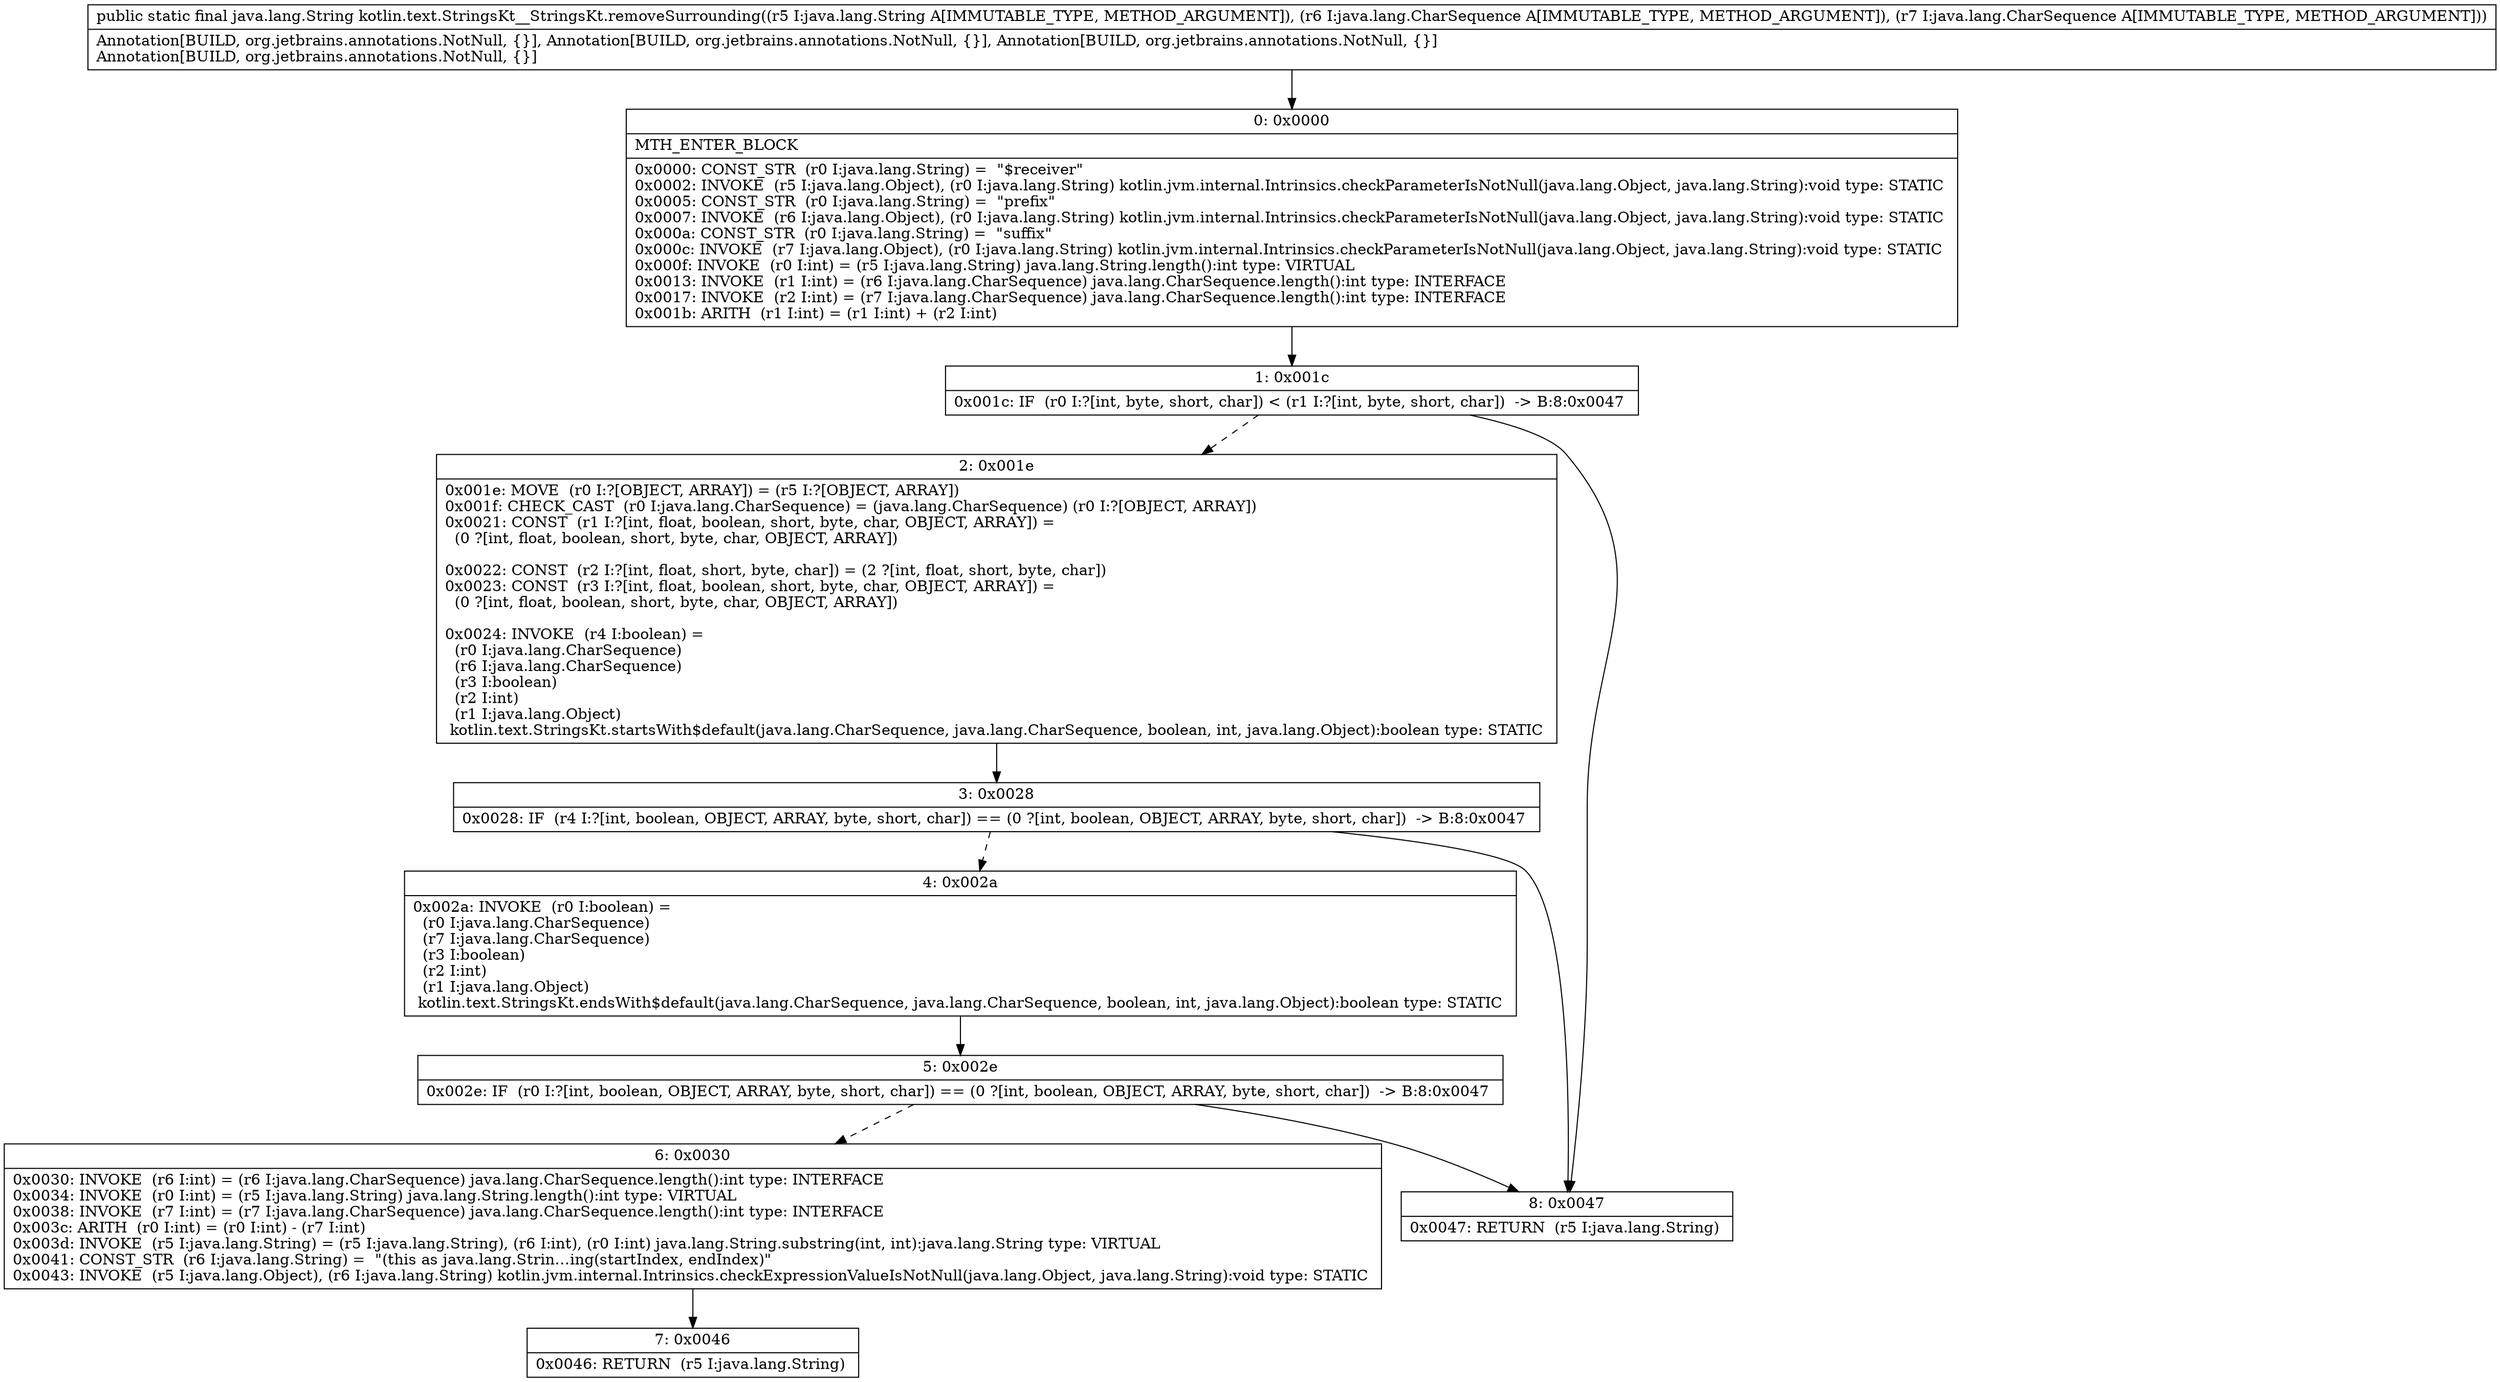 digraph "CFG forkotlin.text.StringsKt__StringsKt.removeSurrounding(Ljava\/lang\/String;Ljava\/lang\/CharSequence;Ljava\/lang\/CharSequence;)Ljava\/lang\/String;" {
Node_0 [shape=record,label="{0\:\ 0x0000|MTH_ENTER_BLOCK\l|0x0000: CONST_STR  (r0 I:java.lang.String) =  \"$receiver\" \l0x0002: INVOKE  (r5 I:java.lang.Object), (r0 I:java.lang.String) kotlin.jvm.internal.Intrinsics.checkParameterIsNotNull(java.lang.Object, java.lang.String):void type: STATIC \l0x0005: CONST_STR  (r0 I:java.lang.String) =  \"prefix\" \l0x0007: INVOKE  (r6 I:java.lang.Object), (r0 I:java.lang.String) kotlin.jvm.internal.Intrinsics.checkParameterIsNotNull(java.lang.Object, java.lang.String):void type: STATIC \l0x000a: CONST_STR  (r0 I:java.lang.String) =  \"suffix\" \l0x000c: INVOKE  (r7 I:java.lang.Object), (r0 I:java.lang.String) kotlin.jvm.internal.Intrinsics.checkParameterIsNotNull(java.lang.Object, java.lang.String):void type: STATIC \l0x000f: INVOKE  (r0 I:int) = (r5 I:java.lang.String) java.lang.String.length():int type: VIRTUAL \l0x0013: INVOKE  (r1 I:int) = (r6 I:java.lang.CharSequence) java.lang.CharSequence.length():int type: INTERFACE \l0x0017: INVOKE  (r2 I:int) = (r7 I:java.lang.CharSequence) java.lang.CharSequence.length():int type: INTERFACE \l0x001b: ARITH  (r1 I:int) = (r1 I:int) + (r2 I:int) \l}"];
Node_1 [shape=record,label="{1\:\ 0x001c|0x001c: IF  (r0 I:?[int, byte, short, char]) \< (r1 I:?[int, byte, short, char])  \-\> B:8:0x0047 \l}"];
Node_2 [shape=record,label="{2\:\ 0x001e|0x001e: MOVE  (r0 I:?[OBJECT, ARRAY]) = (r5 I:?[OBJECT, ARRAY]) \l0x001f: CHECK_CAST  (r0 I:java.lang.CharSequence) = (java.lang.CharSequence) (r0 I:?[OBJECT, ARRAY]) \l0x0021: CONST  (r1 I:?[int, float, boolean, short, byte, char, OBJECT, ARRAY]) = \l  (0 ?[int, float, boolean, short, byte, char, OBJECT, ARRAY])\l \l0x0022: CONST  (r2 I:?[int, float, short, byte, char]) = (2 ?[int, float, short, byte, char]) \l0x0023: CONST  (r3 I:?[int, float, boolean, short, byte, char, OBJECT, ARRAY]) = \l  (0 ?[int, float, boolean, short, byte, char, OBJECT, ARRAY])\l \l0x0024: INVOKE  (r4 I:boolean) = \l  (r0 I:java.lang.CharSequence)\l  (r6 I:java.lang.CharSequence)\l  (r3 I:boolean)\l  (r2 I:int)\l  (r1 I:java.lang.Object)\l kotlin.text.StringsKt.startsWith$default(java.lang.CharSequence, java.lang.CharSequence, boolean, int, java.lang.Object):boolean type: STATIC \l}"];
Node_3 [shape=record,label="{3\:\ 0x0028|0x0028: IF  (r4 I:?[int, boolean, OBJECT, ARRAY, byte, short, char]) == (0 ?[int, boolean, OBJECT, ARRAY, byte, short, char])  \-\> B:8:0x0047 \l}"];
Node_4 [shape=record,label="{4\:\ 0x002a|0x002a: INVOKE  (r0 I:boolean) = \l  (r0 I:java.lang.CharSequence)\l  (r7 I:java.lang.CharSequence)\l  (r3 I:boolean)\l  (r2 I:int)\l  (r1 I:java.lang.Object)\l kotlin.text.StringsKt.endsWith$default(java.lang.CharSequence, java.lang.CharSequence, boolean, int, java.lang.Object):boolean type: STATIC \l}"];
Node_5 [shape=record,label="{5\:\ 0x002e|0x002e: IF  (r0 I:?[int, boolean, OBJECT, ARRAY, byte, short, char]) == (0 ?[int, boolean, OBJECT, ARRAY, byte, short, char])  \-\> B:8:0x0047 \l}"];
Node_6 [shape=record,label="{6\:\ 0x0030|0x0030: INVOKE  (r6 I:int) = (r6 I:java.lang.CharSequence) java.lang.CharSequence.length():int type: INTERFACE \l0x0034: INVOKE  (r0 I:int) = (r5 I:java.lang.String) java.lang.String.length():int type: VIRTUAL \l0x0038: INVOKE  (r7 I:int) = (r7 I:java.lang.CharSequence) java.lang.CharSequence.length():int type: INTERFACE \l0x003c: ARITH  (r0 I:int) = (r0 I:int) \- (r7 I:int) \l0x003d: INVOKE  (r5 I:java.lang.String) = (r5 I:java.lang.String), (r6 I:int), (r0 I:int) java.lang.String.substring(int, int):java.lang.String type: VIRTUAL \l0x0041: CONST_STR  (r6 I:java.lang.String) =  \"(this as java.lang.Strin…ing(startIndex, endIndex)\" \l0x0043: INVOKE  (r5 I:java.lang.Object), (r6 I:java.lang.String) kotlin.jvm.internal.Intrinsics.checkExpressionValueIsNotNull(java.lang.Object, java.lang.String):void type: STATIC \l}"];
Node_7 [shape=record,label="{7\:\ 0x0046|0x0046: RETURN  (r5 I:java.lang.String) \l}"];
Node_8 [shape=record,label="{8\:\ 0x0047|0x0047: RETURN  (r5 I:java.lang.String) \l}"];
MethodNode[shape=record,label="{public static final java.lang.String kotlin.text.StringsKt__StringsKt.removeSurrounding((r5 I:java.lang.String A[IMMUTABLE_TYPE, METHOD_ARGUMENT]), (r6 I:java.lang.CharSequence A[IMMUTABLE_TYPE, METHOD_ARGUMENT]), (r7 I:java.lang.CharSequence A[IMMUTABLE_TYPE, METHOD_ARGUMENT]))  | Annotation[BUILD, org.jetbrains.annotations.NotNull, \{\}], Annotation[BUILD, org.jetbrains.annotations.NotNull, \{\}], Annotation[BUILD, org.jetbrains.annotations.NotNull, \{\}]\lAnnotation[BUILD, org.jetbrains.annotations.NotNull, \{\}]\l}"];
MethodNode -> Node_0;
Node_0 -> Node_1;
Node_1 -> Node_2[style=dashed];
Node_1 -> Node_8;
Node_2 -> Node_3;
Node_3 -> Node_4[style=dashed];
Node_3 -> Node_8;
Node_4 -> Node_5;
Node_5 -> Node_6[style=dashed];
Node_5 -> Node_8;
Node_6 -> Node_7;
}


